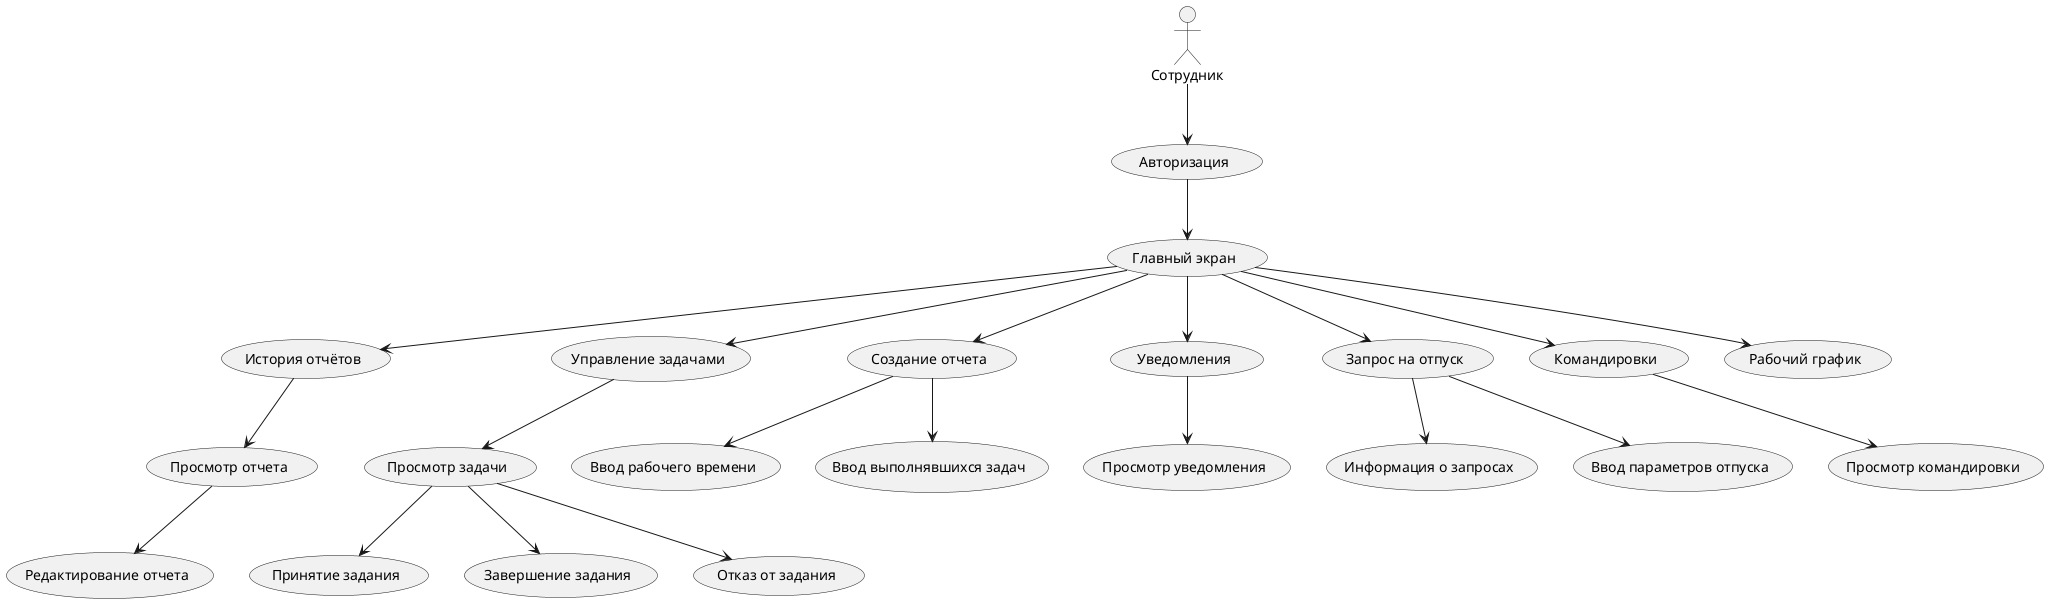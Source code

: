 @startuml


actor "Сотрудник" as Employee

Employee --> (Авторизация)
(Авторизация) --> (Главный экран)
(Главный экран) --> (История отчётов)
(Главный экран) --> (Управление задачами)
(Главный экран) --> (Создание отчета)
(Главный экран) --> (Уведомления)
(Главный экран) --> (Запрос на отпуск)
(Главный экран) --> (Командировки)
(Главный экран) --> (Рабочий график)

(История отчётов) --> (Просмотр отчета)
(Просмотр отчета) --> (Редактирование отчета)

(Управление задачами) --> (Просмотр задачи)
(Просмотр задачи) --> (Принятие задания)
(Просмотр задачи) --> (Завершение задания)
(Просмотр задачи) --> (Отказ от задания)

(Создание отчета) --> (Ввод рабочего времени)
(Создание отчета) --> (Ввод выполнявшихся задач)

(Уведомления) --> (Просмотр уведомления)

(Запрос на отпуск) --> (Информация о запросах)
(Запрос на отпуск) --> (Ввод параметров отпуска)

(Командировки) --> (Просмотр командировки)

@enduml